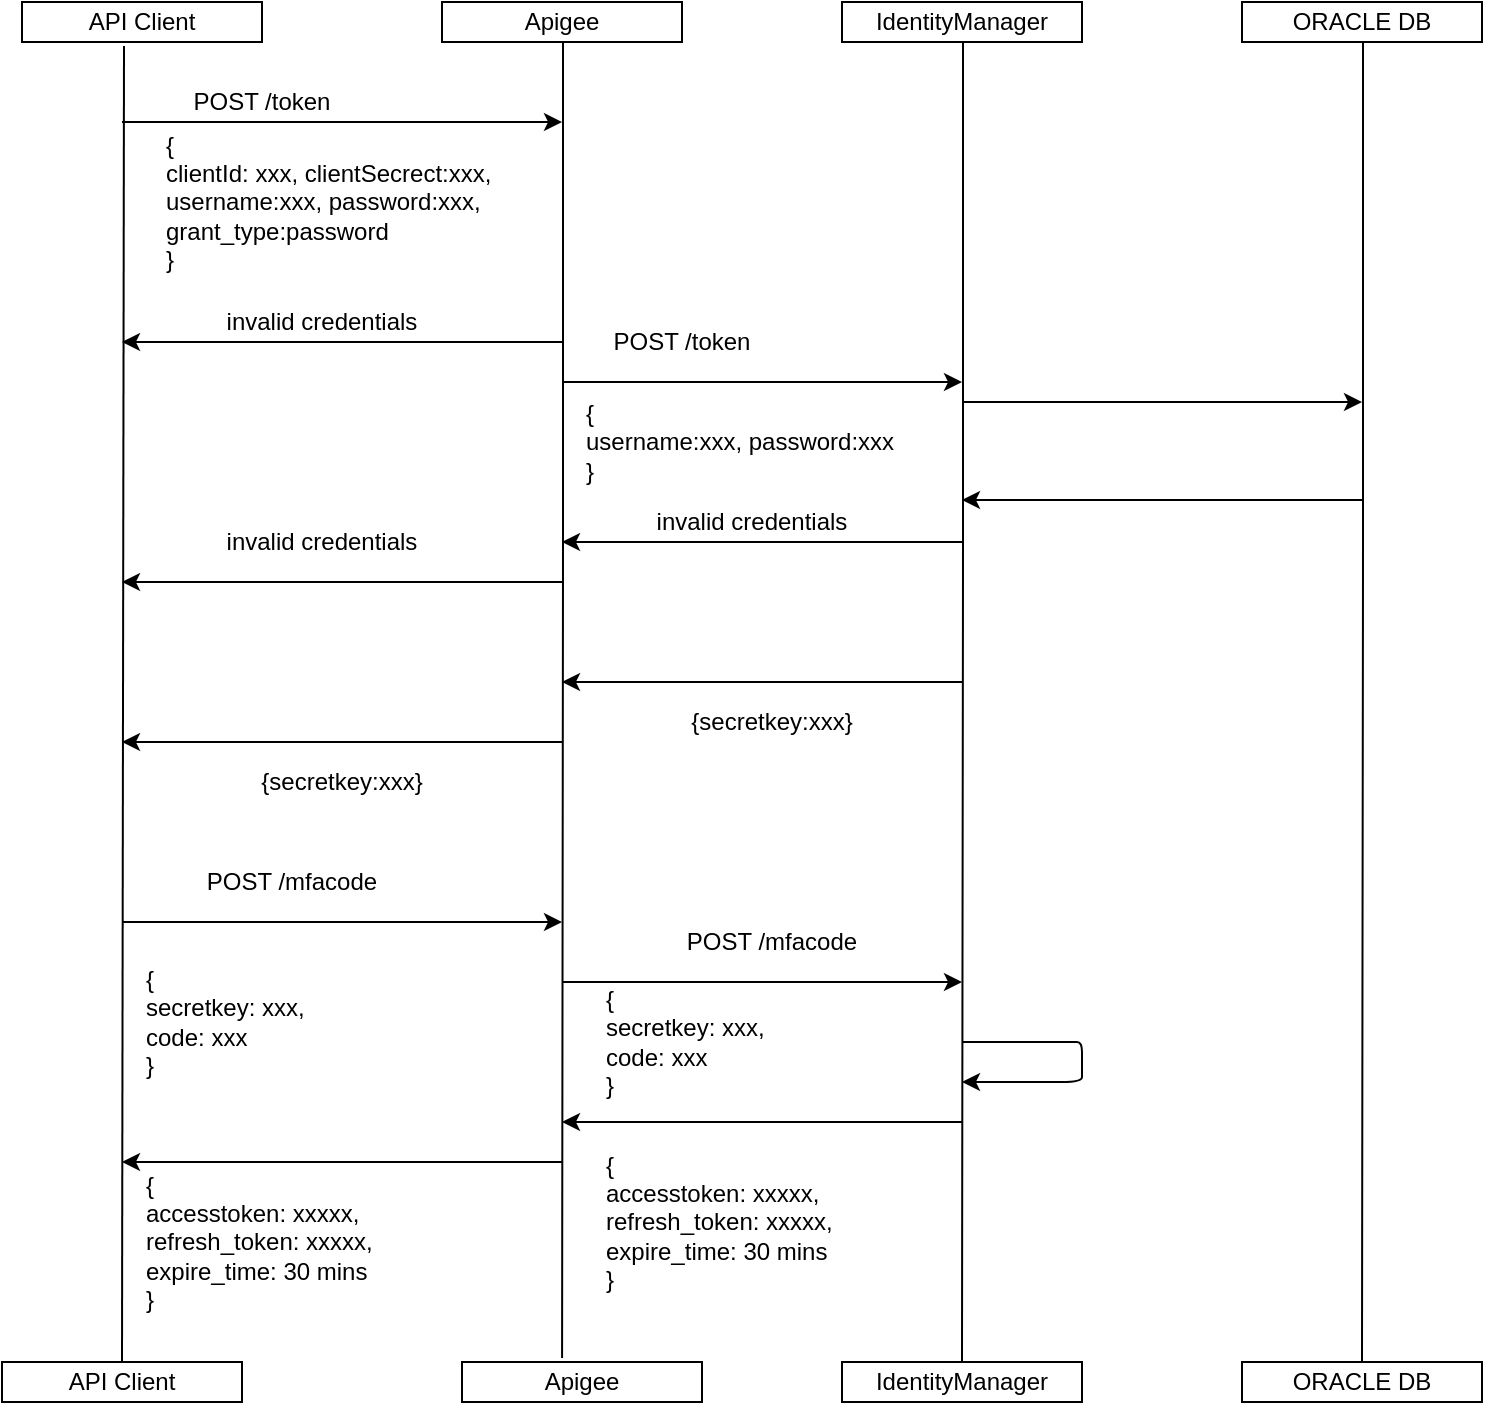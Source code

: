 <mxfile version="13.6.0" type="device"><diagram id="jjsP1gBpYjDwXIMjqFhB" name="Page-1"><mxGraphModel dx="868" dy="401" grid="1" gridSize="10" guides="1" tooltips="1" connect="1" arrows="1" fold="1" page="1" pageScale="1" pageWidth="850" pageHeight="1100" math="0" shadow="0"><root><mxCell id="0"/><mxCell id="1" parent="0"/><mxCell id="CyT7LdKDL1lHTdo2a39M-1" value="API Client" style="rounded=0;whiteSpace=wrap;html=1;" parent="1" vertex="1"><mxGeometry x="30" y="80" width="120" height="20" as="geometry"/></mxCell><mxCell id="CyT7LdKDL1lHTdo2a39M-2" value="Apigee" style="rounded=0;whiteSpace=wrap;html=1;" parent="1" vertex="1"><mxGeometry x="240" y="80" width="120" height="20" as="geometry"/></mxCell><mxCell id="CyT7LdKDL1lHTdo2a39M-3" value="IdentityManager" style="rounded=0;whiteSpace=wrap;html=1;" parent="1" vertex="1"><mxGeometry x="440" y="80" width="120" height="20" as="geometry"/></mxCell><mxCell id="CyT7LdKDL1lHTdo2a39M-4" value="ORACLE DB" style="rounded=0;whiteSpace=wrap;html=1;" parent="1" vertex="1"><mxGeometry x="640" y="80" width="120" height="20" as="geometry"/></mxCell><mxCell id="CyT7LdKDL1lHTdo2a39M-5" value="" style="endArrow=none;html=1;entryX=0.425;entryY=1.1;entryDx=0;entryDy=0;entryPerimeter=0;exitX=0.5;exitY=0;exitDx=0;exitDy=0;" parent="1" source="CyT7LdKDL1lHTdo2a39M-9" target="CyT7LdKDL1lHTdo2a39M-1" edge="1"><mxGeometry width="50" height="50" relative="1" as="geometry"><mxPoint x="80" y="600" as="sourcePoint"/><mxPoint x="450" y="370" as="targetPoint"/></mxGeometry></mxCell><mxCell id="CyT7LdKDL1lHTdo2a39M-6" value="" style="endArrow=none;html=1;entryX=0.425;entryY=1.1;entryDx=0;entryDy=0;entryPerimeter=0;exitX=0.417;exitY=-0.1;exitDx=0;exitDy=0;exitPerimeter=0;" parent="1" source="CyT7LdKDL1lHTdo2a39M-10" edge="1"><mxGeometry width="50" height="50" relative="1" as="geometry"><mxPoint x="299.5" y="598" as="sourcePoint"/><mxPoint x="300.5" y="100" as="targetPoint"/><Array as="points"><mxPoint x="300.5" y="358"/></Array></mxGeometry></mxCell><mxCell id="CyT7LdKDL1lHTdo2a39M-7" value="" style="endArrow=none;html=1;entryX=0.425;entryY=1.1;entryDx=0;entryDy=0;entryPerimeter=0;exitX=0.5;exitY=0;exitDx=0;exitDy=0;" parent="1" source="CyT7LdKDL1lHTdo2a39M-11" edge="1"><mxGeometry width="50" height="50" relative="1" as="geometry"><mxPoint x="499.5" y="598" as="sourcePoint"/><mxPoint x="500.5" y="100" as="targetPoint"/><Array as="points"><mxPoint x="500.5" y="358"/></Array></mxGeometry></mxCell><mxCell id="CyT7LdKDL1lHTdo2a39M-8" value="" style="endArrow=none;html=1;entryX=0.425;entryY=1.1;entryDx=0;entryDy=0;entryPerimeter=0;exitX=0.5;exitY=0;exitDx=0;exitDy=0;" parent="1" source="CyT7LdKDL1lHTdo2a39M-12" edge="1"><mxGeometry width="50" height="50" relative="1" as="geometry"><mxPoint x="699.5" y="598" as="sourcePoint"/><mxPoint x="700.5" y="100" as="targetPoint"/><Array as="points"><mxPoint x="700.5" y="358"/></Array></mxGeometry></mxCell><mxCell id="CyT7LdKDL1lHTdo2a39M-9" value="API Client" style="rounded=0;whiteSpace=wrap;html=1;" parent="1" vertex="1"><mxGeometry x="20" y="760" width="120" height="20" as="geometry"/></mxCell><mxCell id="CyT7LdKDL1lHTdo2a39M-10" value="Apigee" style="rounded=0;whiteSpace=wrap;html=1;" parent="1" vertex="1"><mxGeometry x="250" y="760" width="120" height="20" as="geometry"/></mxCell><mxCell id="CyT7LdKDL1lHTdo2a39M-11" value="IdentityManager" style="rounded=0;whiteSpace=wrap;html=1;" parent="1" vertex="1"><mxGeometry x="440" y="760" width="120" height="20" as="geometry"/></mxCell><mxCell id="CyT7LdKDL1lHTdo2a39M-12" value="ORACLE DB" style="rounded=0;whiteSpace=wrap;html=1;" parent="1" vertex="1"><mxGeometry x="640" y="760" width="120" height="20" as="geometry"/></mxCell><mxCell id="CyT7LdKDL1lHTdo2a39M-13" value="" style="endArrow=classic;html=1;" parent="1" edge="1"><mxGeometry width="50" height="50" relative="1" as="geometry"><mxPoint x="80" y="140" as="sourcePoint"/><mxPoint x="300" y="140" as="targetPoint"/></mxGeometry></mxCell><mxCell id="CyT7LdKDL1lHTdo2a39M-15" value="POST /token" style="text;html=1;strokeColor=none;fillColor=none;align=center;verticalAlign=middle;whiteSpace=wrap;rounded=0;" parent="1" vertex="1"><mxGeometry x="50" y="120" width="200" height="20" as="geometry"/></mxCell><mxCell id="CyT7LdKDL1lHTdo2a39M-16" value="{&lt;br&gt;clientId: xxx, clientSecrect:xxx, username:xxx, password:xxx, grant_type:password&lt;br&gt;}" style="text;html=1;strokeColor=none;fillColor=none;align=left;verticalAlign=middle;whiteSpace=wrap;rounded=0;" parent="1" vertex="1"><mxGeometry x="100" y="150" width="200" height="60" as="geometry"/></mxCell><mxCell id="CyT7LdKDL1lHTdo2a39M-17" value="" style="endArrow=classic;html=1;" parent="1" edge="1"><mxGeometry width="50" height="50" relative="1" as="geometry"><mxPoint x="300" y="270" as="sourcePoint"/><mxPoint x="500" y="270" as="targetPoint"/></mxGeometry></mxCell><mxCell id="CyT7LdKDL1lHTdo2a39M-18" value="{&lt;br&gt;username:xxx, password:xxx&lt;br&gt;}" style="text;html=1;strokeColor=none;fillColor=none;align=left;verticalAlign=middle;whiteSpace=wrap;rounded=0;" parent="1" vertex="1"><mxGeometry x="310" y="270" width="200" height="60" as="geometry"/></mxCell><mxCell id="CyT7LdKDL1lHTdo2a39M-19" value="POST /token" style="text;html=1;strokeColor=none;fillColor=none;align=center;verticalAlign=middle;whiteSpace=wrap;rounded=0;" parent="1" vertex="1"><mxGeometry x="260" y="240" width="200" height="20" as="geometry"/></mxCell><mxCell id="CyT7LdKDL1lHTdo2a39M-21" value="" style="endArrow=classic;html=1;" parent="1" edge="1"><mxGeometry width="50" height="50" relative="1" as="geometry"><mxPoint x="500" y="280" as="sourcePoint"/><mxPoint x="700" y="280" as="targetPoint"/></mxGeometry></mxCell><mxCell id="CyT7LdKDL1lHTdo2a39M-22" value="" style="endArrow=classic;html=1;" parent="1" edge="1"><mxGeometry width="50" height="50" relative="1" as="geometry"><mxPoint x="700" y="329" as="sourcePoint"/><mxPoint x="500" y="329" as="targetPoint"/></mxGeometry></mxCell><mxCell id="CyT7LdKDL1lHTdo2a39M-23" value="" style="endArrow=classic;html=1;" parent="1" edge="1"><mxGeometry width="50" height="50" relative="1" as="geometry"><mxPoint x="500" y="420" as="sourcePoint"/><mxPoint x="300" y="420" as="targetPoint"/></mxGeometry></mxCell><mxCell id="CyT7LdKDL1lHTdo2a39M-24" value="" style="endArrow=classic;html=1;" parent="1" edge="1"><mxGeometry width="50" height="50" relative="1" as="geometry"><mxPoint x="300" y="450" as="sourcePoint"/><mxPoint x="80" y="450" as="targetPoint"/></mxGeometry></mxCell><mxCell id="CyT7LdKDL1lHTdo2a39M-25" value="" style="endArrow=classic;html=1;" parent="1" edge="1"><mxGeometry width="50" height="50" relative="1" as="geometry"><mxPoint x="80" y="540" as="sourcePoint"/><mxPoint x="300" y="540" as="targetPoint"/><Array as="points"><mxPoint x="190" y="540"/></Array></mxGeometry></mxCell><mxCell id="CyT7LdKDL1lHTdo2a39M-26" value="POST /mfacode" style="text;html=1;strokeColor=none;fillColor=none;align=center;verticalAlign=middle;whiteSpace=wrap;rounded=0;" parent="1" vertex="1"><mxGeometry x="65" y="510" width="200" height="20" as="geometry"/></mxCell><mxCell id="CyT7LdKDL1lHTdo2a39M-27" value="{&lt;br&gt;secretkey: xxx,&lt;br&gt;code: xxx&lt;br&gt;}" style="text;html=1;strokeColor=none;fillColor=none;align=left;verticalAlign=middle;whiteSpace=wrap;rounded=0;" parent="1" vertex="1"><mxGeometry x="90" y="560" width="200" height="60" as="geometry"/></mxCell><mxCell id="CyT7LdKDL1lHTdo2a39M-28" value="" style="endArrow=classic;html=1;" parent="1" edge="1"><mxGeometry width="50" height="50" relative="1" as="geometry"><mxPoint x="300" y="570" as="sourcePoint"/><mxPoint x="500" y="570" as="targetPoint"/><Array as="points"><mxPoint x="410" y="570"/></Array></mxGeometry></mxCell><mxCell id="CyT7LdKDL1lHTdo2a39M-29" value="" style="endArrow=classic;html=1;" parent="1" edge="1"><mxGeometry width="50" height="50" relative="1" as="geometry"><mxPoint x="500" y="600" as="sourcePoint"/><mxPoint x="500" y="620" as="targetPoint"/><Array as="points"><mxPoint x="530" y="600"/><mxPoint x="550" y="600"/><mxPoint x="560" y="600"/><mxPoint x="560" y="610"/><mxPoint x="560" y="620"/></Array></mxGeometry></mxCell><mxCell id="CyT7LdKDL1lHTdo2a39M-30" value="" style="endArrow=classic;html=1;" parent="1" edge="1"><mxGeometry width="50" height="50" relative="1" as="geometry"><mxPoint x="500" y="640" as="sourcePoint"/><mxPoint x="300" y="640" as="targetPoint"/><Array as="points"><mxPoint x="400" y="640"/></Array></mxGeometry></mxCell><mxCell id="CyT7LdKDL1lHTdo2a39M-32" value="" style="endArrow=classic;html=1;" parent="1" edge="1"><mxGeometry width="50" height="50" relative="1" as="geometry"><mxPoint x="300" y="660" as="sourcePoint"/><mxPoint x="80" y="660" as="targetPoint"/></mxGeometry></mxCell><mxCell id="CyT7LdKDL1lHTdo2a39M-33" value="{secretkey:xxx}" style="text;html=1;strokeColor=none;fillColor=none;align=center;verticalAlign=middle;whiteSpace=wrap;rounded=0;" parent="1" vertex="1"><mxGeometry x="330" y="430" width="150" height="20" as="geometry"/></mxCell><mxCell id="CyT7LdKDL1lHTdo2a39M-35" value="{secretkey:xxx}" style="text;html=1;strokeColor=none;fillColor=none;align=center;verticalAlign=middle;whiteSpace=wrap;rounded=0;" parent="1" vertex="1"><mxGeometry x="115" y="460" width="150" height="20" as="geometry"/></mxCell><mxCell id="CyT7LdKDL1lHTdo2a39M-36" value="{&lt;br&gt;secretkey: xxx,&lt;br&gt;code: xxx&lt;br&gt;}" style="text;html=1;strokeColor=none;fillColor=none;align=left;verticalAlign=middle;whiteSpace=wrap;rounded=0;" parent="1" vertex="1"><mxGeometry x="320" y="570" width="200" height="60" as="geometry"/></mxCell><mxCell id="CyT7LdKDL1lHTdo2a39M-37" value="POST /mfacode" style="text;html=1;strokeColor=none;fillColor=none;align=center;verticalAlign=middle;whiteSpace=wrap;rounded=0;" parent="1" vertex="1"><mxGeometry x="305" y="540" width="200" height="20" as="geometry"/></mxCell><mxCell id="CyT7LdKDL1lHTdo2a39M-38" value="{&lt;br&gt;accesstoken: xxxxx,&lt;br&gt;refresh_token: xxxxx,&lt;br&gt;expire_time: 30 mins&lt;br&gt;}" style="text;html=1;strokeColor=none;fillColor=none;align=left;verticalAlign=middle;whiteSpace=wrap;rounded=0;" parent="1" vertex="1"><mxGeometry x="320" y="650" width="150" height="80" as="geometry"/></mxCell><mxCell id="CyT7LdKDL1lHTdo2a39M-39" value="{&lt;br&gt;accesstoken: xxxxx,&lt;br&gt;refresh_token: xxxxx,&lt;br&gt;expire_time: 30 mins&lt;br&gt;}" style="text;html=1;strokeColor=none;fillColor=none;align=left;verticalAlign=middle;whiteSpace=wrap;rounded=0;" parent="1" vertex="1"><mxGeometry x="90" y="660" width="150" height="80" as="geometry"/></mxCell><mxCell id="wynb-EgGZUi3Snx0fDly-4" value="" style="endArrow=classic;html=1;" parent="1" edge="1"><mxGeometry width="50" height="50" relative="1" as="geometry"><mxPoint x="300" y="250" as="sourcePoint"/><mxPoint x="80" y="250" as="targetPoint"/></mxGeometry></mxCell><mxCell id="wynb-EgGZUi3Snx0fDly-5" value="invalid credentials" style="text;html=1;strokeColor=none;fillColor=none;align=center;verticalAlign=middle;whiteSpace=wrap;rounded=0;" parent="1" vertex="1"><mxGeometry x="110" y="230" width="140" height="20" as="geometry"/></mxCell><mxCell id="wynb-EgGZUi3Snx0fDly-8" value="" style="endArrow=classic;html=1;" parent="1" edge="1"><mxGeometry width="50" height="50" relative="1" as="geometry"><mxPoint x="500" y="350" as="sourcePoint"/><mxPoint x="300" y="350" as="targetPoint"/></mxGeometry></mxCell><mxCell id="wynb-EgGZUi3Snx0fDly-9" value="" style="endArrow=classic;html=1;" parent="1" edge="1"><mxGeometry width="50" height="50" relative="1" as="geometry"><mxPoint x="300" y="370" as="sourcePoint"/><mxPoint x="80" y="370" as="targetPoint"/></mxGeometry></mxCell><mxCell id="wynb-EgGZUi3Snx0fDly-10" value="invalid credentials" style="text;html=1;strokeColor=none;fillColor=none;align=center;verticalAlign=middle;whiteSpace=wrap;rounded=0;" parent="1" vertex="1"><mxGeometry x="320" y="330" width="150" height="20" as="geometry"/></mxCell><mxCell id="wynb-EgGZUi3Snx0fDly-11" value="invalid credentials" style="text;html=1;strokeColor=none;fillColor=none;align=center;verticalAlign=middle;whiteSpace=wrap;rounded=0;" parent="1" vertex="1"><mxGeometry x="105" y="340" width="150" height="20" as="geometry"/></mxCell></root></mxGraphModel></diagram></mxfile>